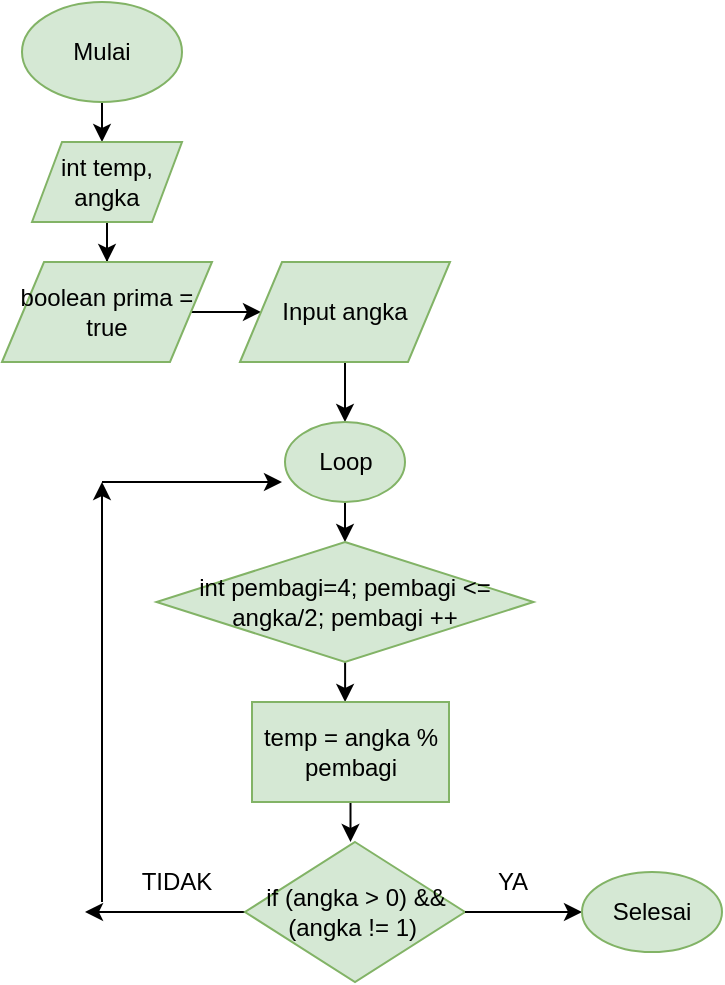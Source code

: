 <mxfile version="13.0.7" type="device"><diagram id="o05hqBB4jP-eA7WkMD4I" name="Page-1"><mxGraphModel dx="868" dy="534" grid="1" gridSize="10" guides="1" tooltips="1" connect="1" arrows="1" fold="1" page="1" pageScale="1" pageWidth="827" pageHeight="1169" math="0" shadow="0"><root><mxCell id="0"/><mxCell id="1" parent="0"/><mxCell id="KVEpVe1Y9W4N714tC-VE-3" value="" style="edgeStyle=orthogonalEdgeStyle;rounded=0;orthogonalLoop=1;jettySize=auto;html=1;" edge="1" parent="1" source="KVEpVe1Y9W4N714tC-VE-1"><mxGeometry relative="1" as="geometry"><mxPoint x="240" y="80" as="targetPoint"/></mxGeometry></mxCell><mxCell id="KVEpVe1Y9W4N714tC-VE-1" value="Mulai" style="ellipse;whiteSpace=wrap;html=1;fillColor=#d5e8d4;strokeColor=#82b366;" vertex="1" parent="1"><mxGeometry x="200" y="10" width="80" height="50" as="geometry"/></mxCell><mxCell id="KVEpVe1Y9W4N714tC-VE-6" value="" style="edgeStyle=orthogonalEdgeStyle;rounded=0;orthogonalLoop=1;jettySize=auto;html=1;" edge="1" parent="1" source="KVEpVe1Y9W4N714tC-VE-4" target="KVEpVe1Y9W4N714tC-VE-5"><mxGeometry relative="1" as="geometry"/></mxCell><mxCell id="KVEpVe1Y9W4N714tC-VE-4" value="int temp, angka" style="shape=parallelogram;perimeter=parallelogramPerimeter;whiteSpace=wrap;html=1;fillColor=#d5e8d4;strokeColor=#82b366;" vertex="1" parent="1"><mxGeometry x="205" y="80" width="75" height="40" as="geometry"/></mxCell><mxCell id="KVEpVe1Y9W4N714tC-VE-10" value="" style="edgeStyle=orthogonalEdgeStyle;rounded=0;orthogonalLoop=1;jettySize=auto;html=1;" edge="1" parent="1" source="KVEpVe1Y9W4N714tC-VE-5" target="KVEpVe1Y9W4N714tC-VE-9"><mxGeometry relative="1" as="geometry"/></mxCell><mxCell id="KVEpVe1Y9W4N714tC-VE-5" value="boolean prima = true" style="shape=parallelogram;perimeter=parallelogramPerimeter;whiteSpace=wrap;html=1;fillColor=#d5e8d4;strokeColor=#82b366;" vertex="1" parent="1"><mxGeometry x="190" y="140" width="105" height="50" as="geometry"/></mxCell><mxCell id="KVEpVe1Y9W4N714tC-VE-12" value="" style="edgeStyle=orthogonalEdgeStyle;rounded=0;orthogonalLoop=1;jettySize=auto;html=1;" edge="1" parent="1" source="KVEpVe1Y9W4N714tC-VE-9"><mxGeometry relative="1" as="geometry"><mxPoint x="361.5" y="220" as="targetPoint"/></mxGeometry></mxCell><mxCell id="KVEpVe1Y9W4N714tC-VE-9" value="Input angka" style="shape=parallelogram;perimeter=parallelogramPerimeter;whiteSpace=wrap;html=1;fillColor=#d5e8d4;strokeColor=#82b366;" vertex="1" parent="1"><mxGeometry x="309" y="140" width="105" height="50" as="geometry"/></mxCell><mxCell id="KVEpVe1Y9W4N714tC-VE-15" value="" style="edgeStyle=orthogonalEdgeStyle;rounded=0;orthogonalLoop=1;jettySize=auto;html=1;" edge="1" parent="1" source="KVEpVe1Y9W4N714tC-VE-13"><mxGeometry relative="1" as="geometry"><mxPoint x="361.5" y="280" as="targetPoint"/></mxGeometry></mxCell><mxCell id="KVEpVe1Y9W4N714tC-VE-13" value="Loop" style="ellipse;whiteSpace=wrap;html=1;fillColor=#d5e8d4;strokeColor=#82b366;" vertex="1" parent="1"><mxGeometry x="331.5" y="220" width="60" height="40" as="geometry"/></mxCell><mxCell id="KVEpVe1Y9W4N714tC-VE-18" value="" style="edgeStyle=orthogonalEdgeStyle;rounded=0;orthogonalLoop=1;jettySize=auto;html=1;" edge="1" parent="1" source="KVEpVe1Y9W4N714tC-VE-16"><mxGeometry relative="1" as="geometry"><mxPoint x="361.5" y="360" as="targetPoint"/></mxGeometry></mxCell><mxCell id="KVEpVe1Y9W4N714tC-VE-16" value="int pembagi=4; pembagi &amp;lt;= angka/2; pembagi ++" style="rhombus;whiteSpace=wrap;html=1;fillColor=#d5e8d4;strokeColor=#82b366;" vertex="1" parent="1"><mxGeometry x="267.25" y="280" width="188.5" height="60" as="geometry"/></mxCell><mxCell id="KVEpVe1Y9W4N714tC-VE-22" value="" style="edgeStyle=orthogonalEdgeStyle;rounded=0;orthogonalLoop=1;jettySize=auto;html=1;" edge="1" parent="1" source="KVEpVe1Y9W4N714tC-VE-19"><mxGeometry relative="1" as="geometry"><mxPoint x="364.3" y="430" as="targetPoint"/></mxGeometry></mxCell><mxCell id="KVEpVe1Y9W4N714tC-VE-19" value="temp = angka % pembagi" style="rounded=0;whiteSpace=wrap;html=1;fillColor=#d5e8d4;strokeColor=#82b366;" vertex="1" parent="1"><mxGeometry x="315" y="360" width="98.5" height="50" as="geometry"/></mxCell><mxCell id="KVEpVe1Y9W4N714tC-VE-26" value="" style="edgeStyle=orthogonalEdgeStyle;rounded=0;orthogonalLoop=1;jettySize=auto;html=1;" edge="1" parent="1" source="KVEpVe1Y9W4N714tC-VE-23"><mxGeometry relative="1" as="geometry"><mxPoint x="231.5" y="465" as="targetPoint"/></mxGeometry></mxCell><mxCell id="KVEpVe1Y9W4N714tC-VE-23" value="if (angka &amp;gt; 0) &amp;amp;&amp;amp; (angka != 1)&amp;nbsp;" style="rhombus;whiteSpace=wrap;html=1;fillColor=#d5e8d4;strokeColor=#82b366;" vertex="1" parent="1"><mxGeometry x="311.5" y="430" width="110" height="70" as="geometry"/></mxCell><mxCell id="KVEpVe1Y9W4N714tC-VE-24" value="" style="endArrow=classic;html=1;exitX=1;exitY=0.5;exitDx=0;exitDy=0;" edge="1" parent="1" source="KVEpVe1Y9W4N714tC-VE-23"><mxGeometry width="50" height="50" relative="1" as="geometry"><mxPoint x="420" y="440" as="sourcePoint"/><mxPoint x="480" y="465" as="targetPoint"/></mxGeometry></mxCell><mxCell id="KVEpVe1Y9W4N714tC-VE-27" value="" style="endArrow=classic;html=1;" edge="1" parent="1"><mxGeometry width="50" height="50" relative="1" as="geometry"><mxPoint x="240" y="460" as="sourcePoint"/><mxPoint x="240" y="250" as="targetPoint"/></mxGeometry></mxCell><mxCell id="KVEpVe1Y9W4N714tC-VE-28" value="" style="endArrow=classic;html=1;" edge="1" parent="1"><mxGeometry width="50" height="50" relative="1" as="geometry"><mxPoint x="240" y="250" as="sourcePoint"/><mxPoint x="330" y="250" as="targetPoint"/></mxGeometry></mxCell><mxCell id="KVEpVe1Y9W4N714tC-VE-29" value="TIDAK" style="text;html=1;align=center;verticalAlign=middle;resizable=0;points=[];autosize=1;" vertex="1" parent="1"><mxGeometry x="251.5" y="440" width="50" height="20" as="geometry"/></mxCell><mxCell id="KVEpVe1Y9W4N714tC-VE-30" value="YA" style="text;html=1;align=center;verticalAlign=middle;resizable=0;points=[];autosize=1;" vertex="1" parent="1"><mxGeometry x="430" y="440" width="30" height="20" as="geometry"/></mxCell><mxCell id="KVEpVe1Y9W4N714tC-VE-31" value="Selesai" style="ellipse;whiteSpace=wrap;html=1;fillColor=#d5e8d4;strokeColor=#82b366;" vertex="1" parent="1"><mxGeometry x="480" y="445" width="70" height="40" as="geometry"/></mxCell></root></mxGraphModel></diagram></mxfile>